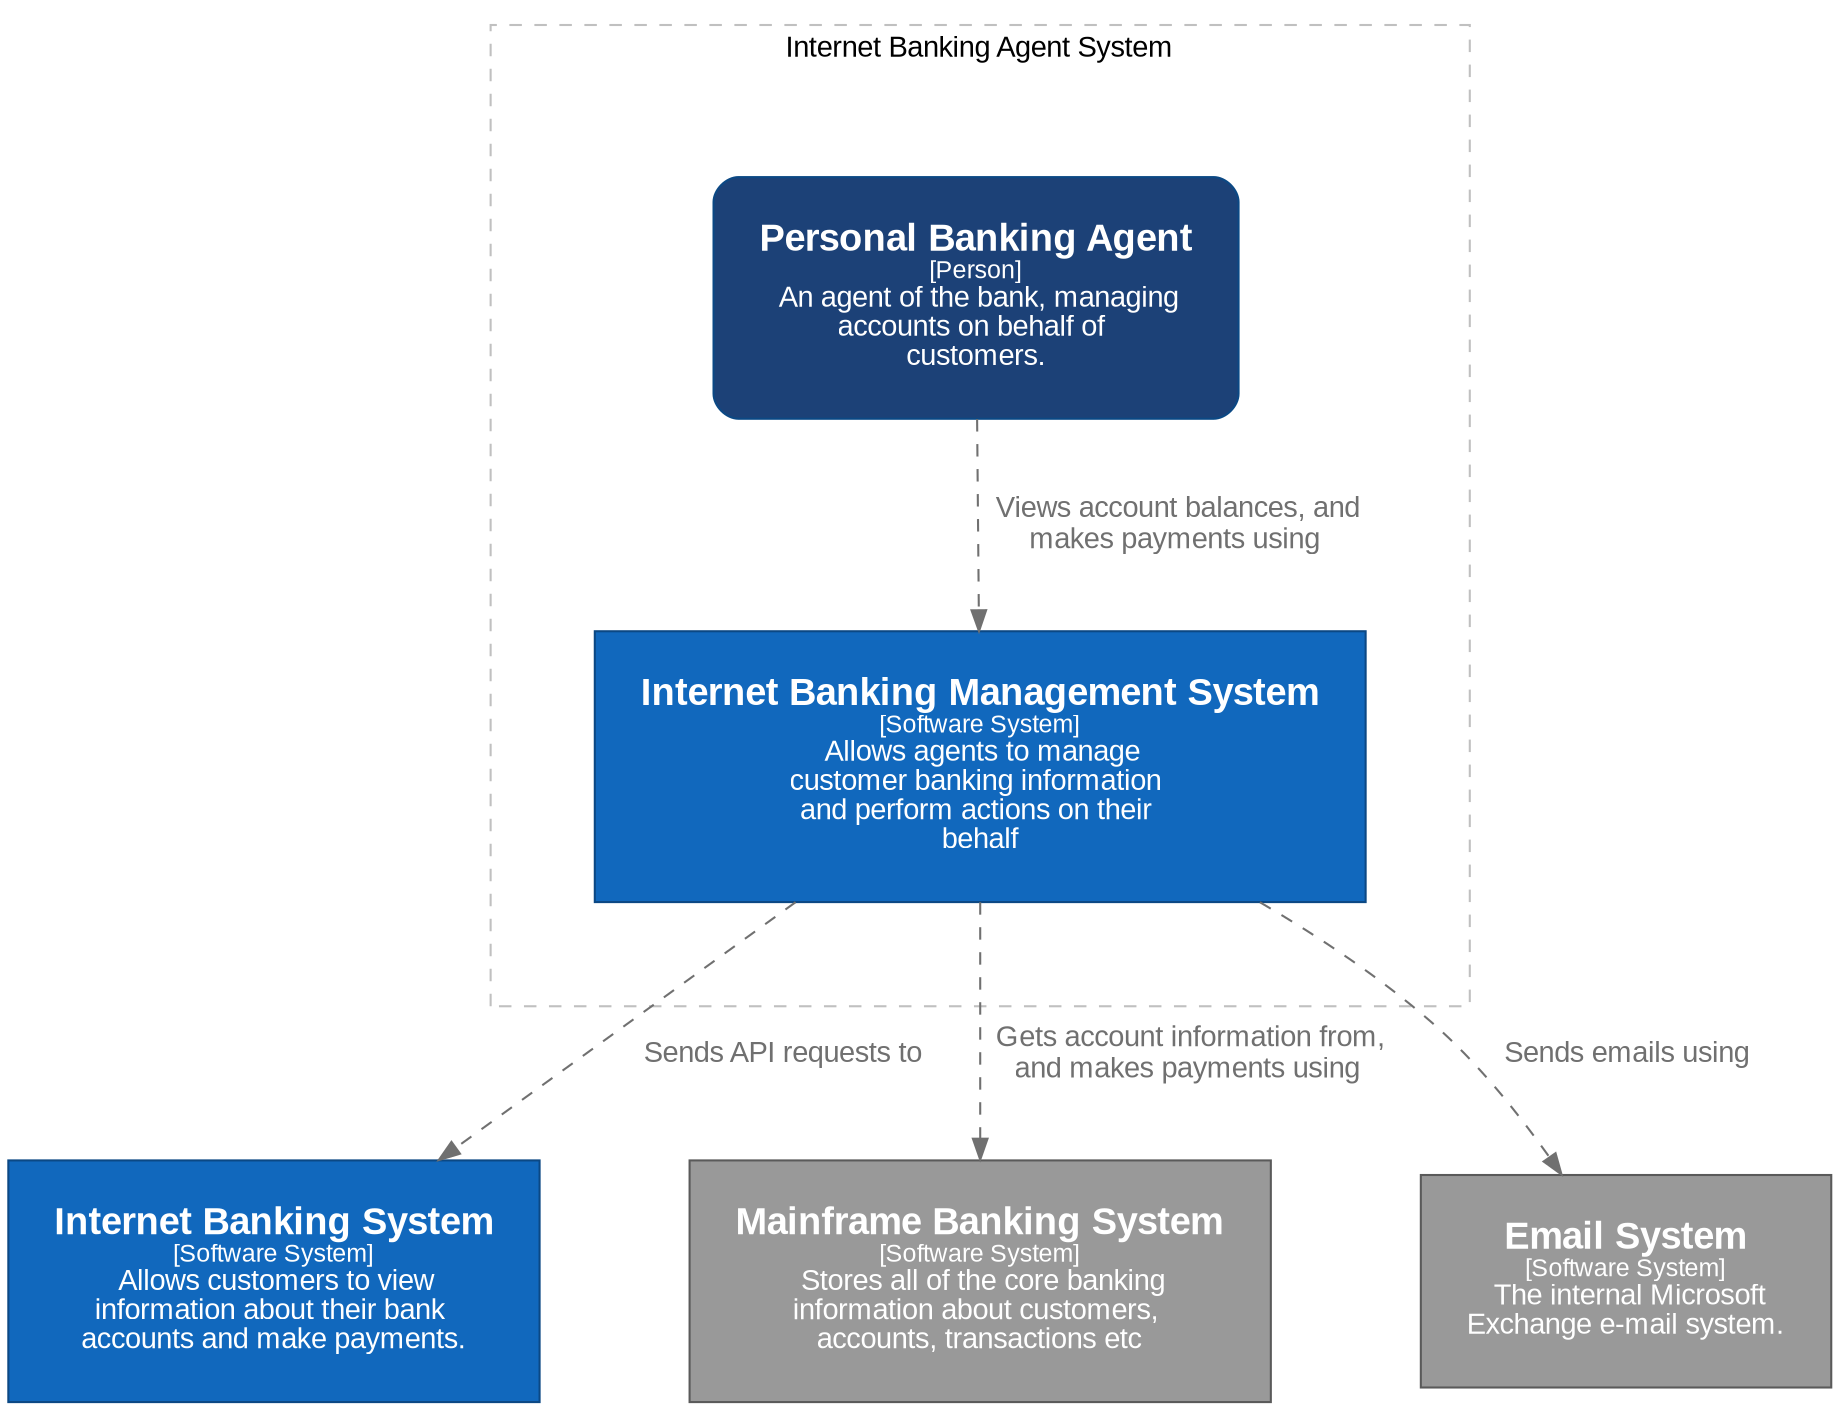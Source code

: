 digraph {
    compound=true
    graph [fontname="Arial", rankdir=TB, ranksep=1.0, nodesep=1.0]
    node [fontname="Arial", shape=box, margin="0.3,0.3"]
    edge [fontname="Arial"]

    subgraph cluster_internetBankingAgent {
        label = "Internet Banking Agent System"
        style = "dashed"
        color = "grey"
        margin="50,50"
        
        internetBankingAgent__internetBankingManagementSystem [
        id="internetBankingAgent__internetBankingManagementSystem",
        shape="rectangle",
        label=<<font point-size="18"><b>Internet Banking Management System</b></font><br /><font point-size="12">[Software System]</font><br /><font point-size="14">  Allows agents to manage <br />customer banking information <br />and perform actions on their <br />behalf</font>>,
        style="filled",
        color="#0b4884",
        fillcolor="#1168bd",
        fontcolor="#ffffff"
    ]
internetBankingAgent__agent [
        id="internetBankingAgent__agent",
        shape="rectangle",
        label=<<font point-size="18"><b>Personal Banking Agent</b></font><br /><font point-size="12">[Person]</font><br /><font point-size="14">  An agent of the bank, managing <br />accounts on behalf of <br />customers.</font>>,
        style="filled,rounded",
        color="#0b4884",
        fillcolor="#1C4177",
        fontcolor="#ffffff"
    ]
        
    }

internetBanking__internetBankingSystem [
        id="internetBanking__internetBankingSystem",
        shape="rectangle",
        label=<<font point-size="18"><b>Internet Banking System</b></font><br /><font point-size="12">[Software System]</font><br /><font point-size="14">  Allows customers to view <br />information about their bank <br />accounts and make payments.</font>>,
        style="filled",
        color="#0b4884",
        fillcolor="#1168bd",
        fontcolor="#ffffff"
    ]
internetBanking__mainframeBankingSystem [
        id="internetBanking__mainframeBankingSystem",
        shape="rectangle",
        label=<<font point-size="18"><b>Mainframe Banking System</b></font><br /><font point-size="12">[Software System]</font><br /><font point-size="14">  Stores all of the core banking <br />information about customers, <br />accounts, transactions etc</font>>,
        style="filled",
        color="#5a5a5a",
        fillcolor="#999999",
        fontcolor="#ffffff"
    ]
internetBanking__emailSystem [
        id="internetBanking__emailSystem",
        shape="rectangle",
        label=<<font point-size="18"><b>Email System</b></font><br /><font point-size="12">[Software System]</font><br /><font point-size="14">  The internal Microsoft <br />Exchange e-mail system.</font>>,
        style="filled",
        color="#5a5a5a",
        fillcolor="#999999",
        fontcolor="#ffffff"
    ]
internetBankingAgent__internetBankingManagementSystem -> internetBanking__internetBankingSystem [ id="100001", label=<<font point-size="14">  Sends API requests to</font>>, style="dashed", color="#707070", fontcolor="#707070" ]
internetBankingAgent__internetBankingManagementSystem -> internetBanking__mainframeBankingSystem [ id="100002", label=<<font point-size="14">  Gets account information from, <br />and makes payments using</font>>, style="dashed", color="#707070", fontcolor="#707070" ]
internetBankingAgent__internetBankingManagementSystem -> internetBanking__emailSystem [ id="100003", label=<<font point-size="14">  Sends emails using</font>>, style="dashed", color="#707070", fontcolor="#707070" ]
internetBankingAgent__agent -> internetBankingAgent__internetBankingManagementSystem [ id="100005", label=<<font point-size="14">  Views account balances, and <br />makes payments using</font>>, style="dashed", color="#707070", fontcolor="#707070" ]
     
}